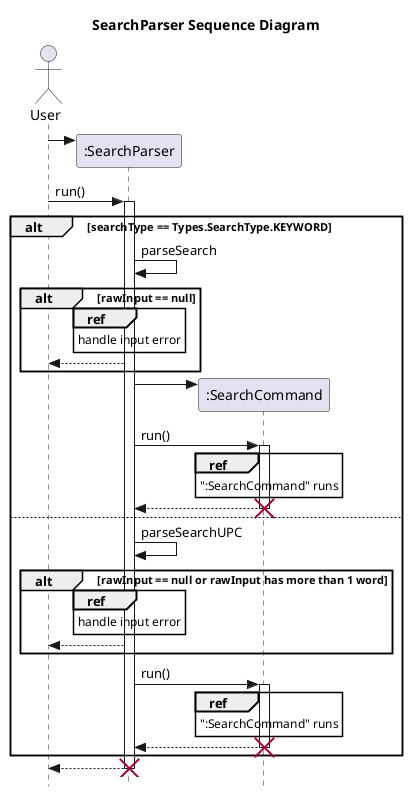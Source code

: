 @startuml
'https://plantuml.com/sequence-diagram
title SearchParser Sequence Diagram

skinparam style strictuml
actor User
participant ":SearchParser"
User -> ":SearchParser" **
User -> ":SearchParser": run()
activate ":SearchParser"

alt searchType == Types.SearchType.KEYWORD
    ":SearchParser" -> ":SearchParser": parseSearch
        alt rawInput == null
            ref over ":SearchParser"
                handle input error
            end ref
            ":SearchParser" --> User
        end
        ":SearchParser" -> ":SearchCommand" ** :
        ":SearchParser" -> ":SearchCommand" ++ : run()

        ref over ":SearchCommand"
            ":SearchCommand" runs
        end ref
        ":SearchCommand" --> ":SearchParser"
        deactivate ":SearchCommand"
        destroy ":SearchCommand"
else
    ":SearchParser" -> ":SearchParser": parseSearchUPC
        alt rawInput == null or rawInput has more than 1 word
            ref over ":SearchParser"
                handle input error
            end ref
            ":SearchParser" --> User
        end
        ":SearchParser" -> ":SearchCommand" ++ : run()
        ref over ":SearchCommand"
            ":SearchCommand" runs
        end ref
        ":SearchCommand" --> ":SearchParser"
        deactivate ":SearchCommand"
        destroy ":SearchCommand"
end
return
destroy ":SearchParser"
@enduml